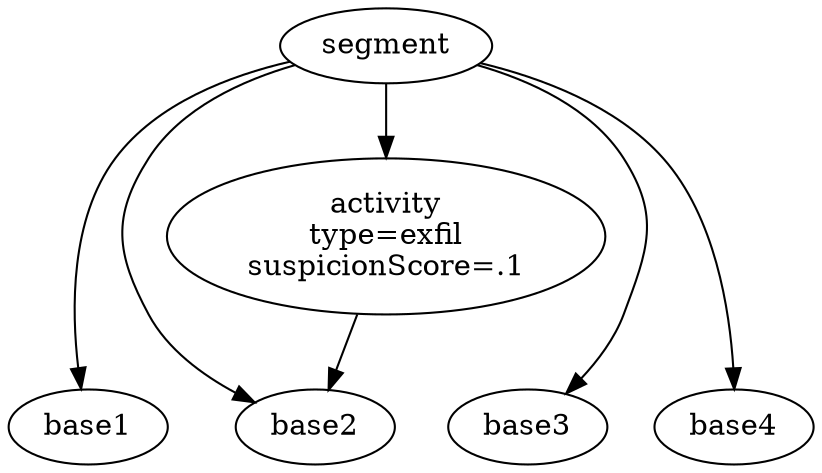 
digraph G {

  segment -> base1
  segment -> base2
  segment -> base3
  segment -> base4

  activity [label="activity\ntype=exfil\nsuspicionScore=.1"]
  segment -> activity
  activity -> base2
  activity -> base1 [style="invis"]
  activity -> base3 [style="invis"]
  activity -> base4 [style="invis"]
}
